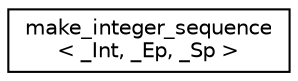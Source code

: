 digraph "Graphical Class Hierarchy"
{
  edge [fontname="Helvetica",fontsize="10",labelfontname="Helvetica",labelfontsize="10"];
  node [fontname="Helvetica",fontsize="10",shape=record];
  rankdir="LR";
  Node1 [label="make_integer_sequence\l\< _Int, _Ep, _Sp \>",height=0.2,width=0.4,color="black", fillcolor="white", style="filled",URL="$structmake__integer__sequence.xhtml"];
}
